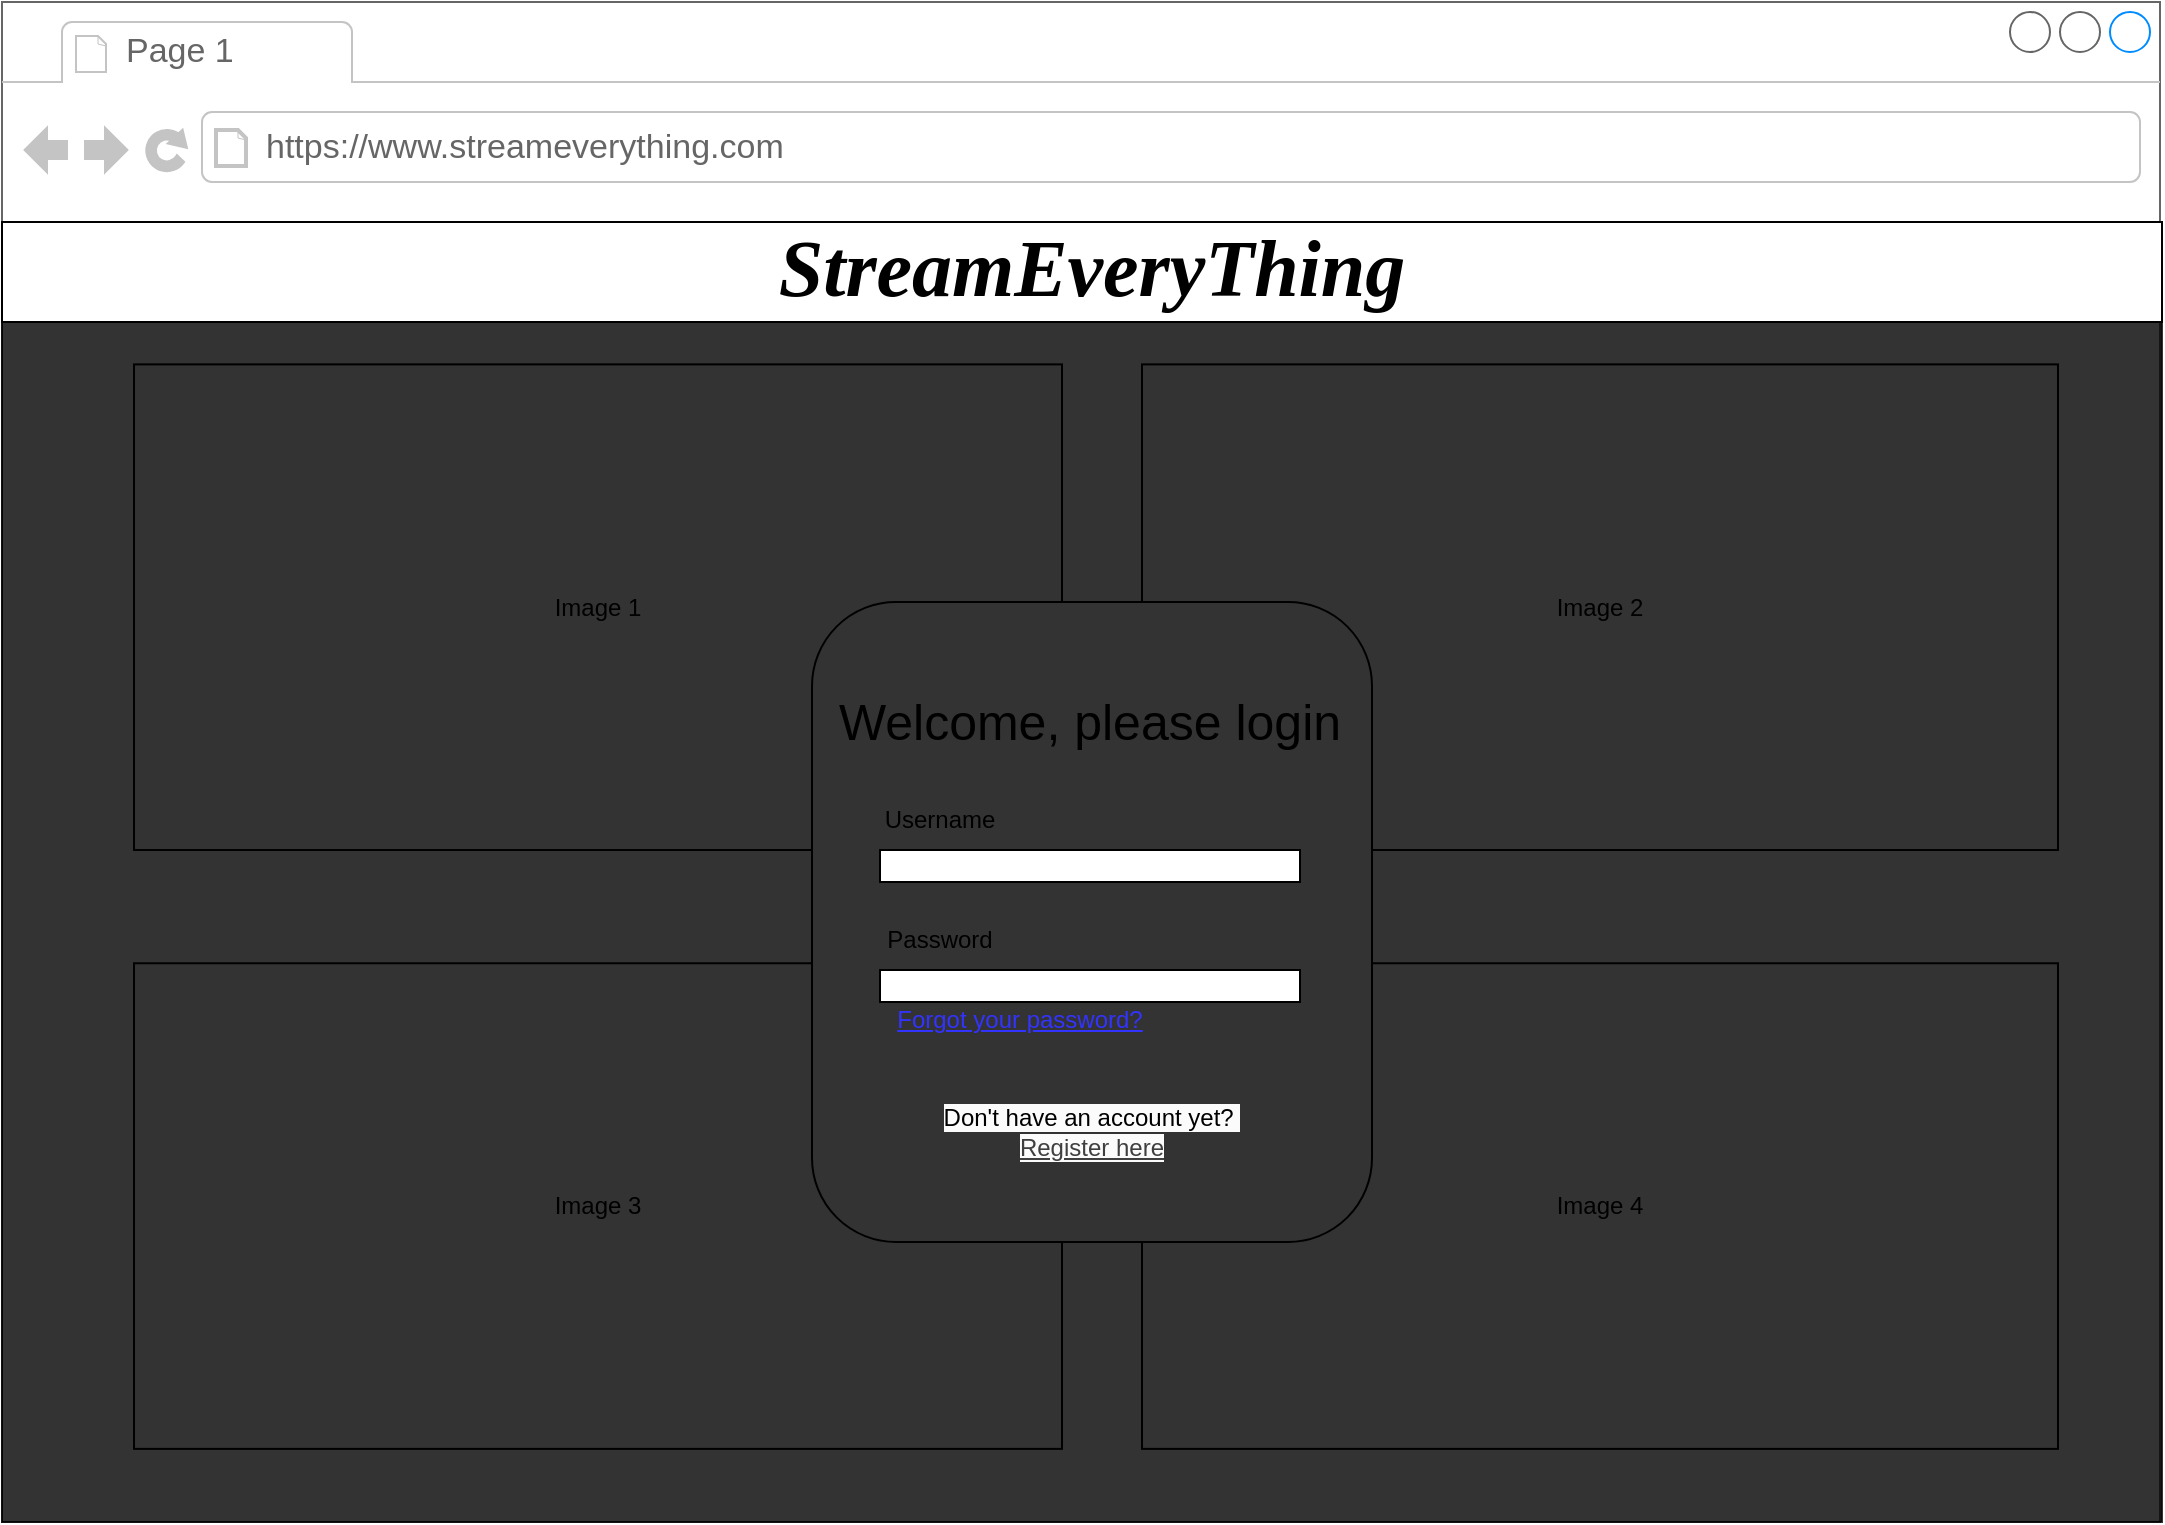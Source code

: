 <mxfile>
    <diagram id="-Mg5cHWZaOCNX7nT4-NO" name="Page-1">
        <mxGraphModel dx="1523" dy="886" grid="1" gridSize="10" guides="1" tooltips="1" connect="1" arrows="1" fold="1" page="1" pageScale="1" pageWidth="1169" pageHeight="827" math="0" shadow="0">
            <root>
                <mxCell id="0"/>
                <mxCell id="1" parent="0"/>
                <mxCell id="2" value="" style="strokeWidth=1;shadow=0;dashed=0;align=center;html=1;shape=mxgraph.mockup.containers.browserWindow;rSize=0;strokeColor=#666666;strokeColor2=#008cff;strokeColor3=#c4c4c4;mainText=,;recursiveResize=0;" vertex="1" parent="1">
                    <mxGeometry x="41" y="40" width="1079" height="760" as="geometry"/>
                </mxCell>
                <mxCell id="25" value="Image 2" style="rounded=0;whiteSpace=wrap;html=1;" vertex="1" parent="2">
                    <mxGeometry x="570" y="181.19" width="457.99" height="242.81" as="geometry"/>
                </mxCell>
                <mxCell id="24" value="Image 1" style="rounded=0;whiteSpace=wrap;html=1;" vertex="1" parent="2">
                    <mxGeometry x="66.01" y="181.19" width="463.99" height="242.81" as="geometry"/>
                </mxCell>
                <mxCell id="23" value="Image 3" style="rounded=0;whiteSpace=wrap;html=1;" vertex="1" parent="2">
                    <mxGeometry x="66.01" y="480.63" width="463.99" height="242.81" as="geometry"/>
                </mxCell>
                <mxCell id="22" value="Image 4" style="rounded=0;whiteSpace=wrap;html=1;" vertex="1" parent="2">
                    <mxGeometry x="570" y="480.63" width="457.99" height="242.81" as="geometry"/>
                </mxCell>
                <mxCell id="3" value="Page 1" style="strokeWidth=1;shadow=0;dashed=0;align=center;html=1;shape=mxgraph.mockup.containers.anchor;fontSize=17;fontColor=#666666;align=left;whiteSpace=wrap;" vertex="1" parent="2">
                    <mxGeometry x="60" y="12" width="110" height="26" as="geometry"/>
                </mxCell>
                <mxCell id="4" value="https://www.streameverything.com" style="strokeWidth=1;shadow=0;dashed=0;align=center;html=1;shape=mxgraph.mockup.containers.anchor;rSize=0;fontSize=17;fontColor=#666666;align=left;" vertex="1" parent="2">
                    <mxGeometry x="130" y="60" width="250" height="26" as="geometry"/>
                </mxCell>
                <mxCell id="5" value="" style="rounded=0;whiteSpace=wrap;html=1;" vertex="1" parent="2">
                    <mxGeometry y="110" width="1080" height="50" as="geometry"/>
                </mxCell>
                <mxCell id="7" value="&lt;font style=&quot;font-size: 40px;&quot; face=&quot;Times New Roman&quot;&gt;&lt;b style=&quot;&quot;&gt;&lt;i style=&quot;&quot;&gt;StreamEveryThing&lt;/i&gt;&lt;/b&gt;&lt;/font&gt;" style="text;html=1;align=center;verticalAlign=middle;whiteSpace=wrap;rounded=0;" vertex="1" parent="2">
                    <mxGeometry x="360" y="110" width="370" height="45" as="geometry"/>
                </mxCell>
                <mxCell id="8" value="" style="rounded=1;whiteSpace=wrap;html=1;" vertex="1" parent="2">
                    <mxGeometry x="405" y="300" width="280" height="320" as="geometry"/>
                </mxCell>
                <mxCell id="26" value="" style="rounded=0;whiteSpace=wrap;html=1;gradientColor=light-dark(#ffffff, #ededed);opacity=80;" vertex="1" parent="2">
                    <mxGeometry y="160" width="1080" height="600" as="geometry"/>
                </mxCell>
                <mxCell id="30" value="Welcome, please login" style="text;html=1;align=center;verticalAlign=middle;whiteSpace=wrap;rounded=0;fontSize=25;" vertex="1" parent="2">
                    <mxGeometry x="414" y="344" width="260" height="30" as="geometry"/>
                </mxCell>
                <mxCell id="32" value="&lt;span style=&quot;color: rgb(0, 0, 0); font-family: Helvetica; font-size: 12px; font-style: normal; font-variant-ligatures: normal; font-variant-caps: normal; font-weight: 400; letter-spacing: normal; orphans: 2; text-align: center; text-indent: 0px; text-transform: none; widows: 2; word-spacing: 0px; -webkit-text-stroke-width: 0px; white-space: normal; background-color: rgb(251, 251, 251); text-decoration-thickness: initial; text-decoration-style: initial; text-decoration-color: initial; float: none; display: inline !important;&quot;&gt;Don&#39;t have an account yet?&lt;span&gt;&amp;nbsp;&lt;/span&gt;&lt;/span&gt;&lt;div&gt;&lt;font style=&quot;forced-color-adjust: none; color: light-dark(rgb(204, 204, 0), rgb(87, 87, 0)); scrollbar-color: rgb(226, 226, 226) rgb(251, 251, 251); font-family: Helvetica; font-size: 12px; font-style: normal; font-variant-ligatures: normal; font-variant-caps: normal; font-weight: 400; letter-spacing: normal; orphans: 2; text-align: center; text-indent: 0px; text-transform: none; widows: 2; word-spacing: 0px; -webkit-text-stroke-width: 0px; white-space: normal; background-color: rgb(251, 251, 251); text-decoration-thickness: initial; text-decoration-style: initial; text-decoration-color: initial;&quot;&gt;&lt;u style=&quot;forced-color-adjust: none; color: rgb(63, 63, 63); scrollbar-color: rgb(226, 226, 226) rgb(251, 251, 251);&quot;&gt;Register here&lt;/u&gt;&lt;/font&gt;&lt;/div&gt;" style="text;html=1;align=center;verticalAlign=middle;whiteSpace=wrap;rounded=0;" vertex="1" parent="2">
                    <mxGeometry x="445" y="550" width="200" height="30" as="geometry"/>
                </mxCell>
                <mxCell id="10" value="" style="rounded=0;whiteSpace=wrap;html=1;" vertex="1" parent="1">
                    <mxGeometry x="480" y="524" width="210" height="16" as="geometry"/>
                </mxCell>
                <mxCell id="14" value="Password" style="text;html=1;align=center;verticalAlign=middle;whiteSpace=wrap;rounded=0;" vertex="1" parent="1">
                    <mxGeometry x="480" y="494" width="60" height="30" as="geometry"/>
                </mxCell>
                <mxCell id="16" value="&lt;font style=&quot;color: rgb(51, 51, 255);&quot;&gt;&lt;u style=&quot;&quot;&gt;Forgot your password?&lt;/u&gt;&lt;/font&gt;" style="text;html=1;align=center;verticalAlign=middle;whiteSpace=wrap;rounded=0;" vertex="1" parent="1">
                    <mxGeometry x="480" y="534" width="140" height="30" as="geometry"/>
                </mxCell>
                <mxCell id="28" value="" style="rounded=0;whiteSpace=wrap;html=1;" vertex="1" parent="1">
                    <mxGeometry x="480" y="464" width="210" height="16" as="geometry"/>
                </mxCell>
                <mxCell id="29" value="Username" style="text;html=1;align=center;verticalAlign=middle;whiteSpace=wrap;rounded=0;" vertex="1" parent="1">
                    <mxGeometry x="480" y="434" width="60" height="30" as="geometry"/>
                </mxCell>
            </root>
        </mxGraphModel>
    </diagram>
</mxfile>